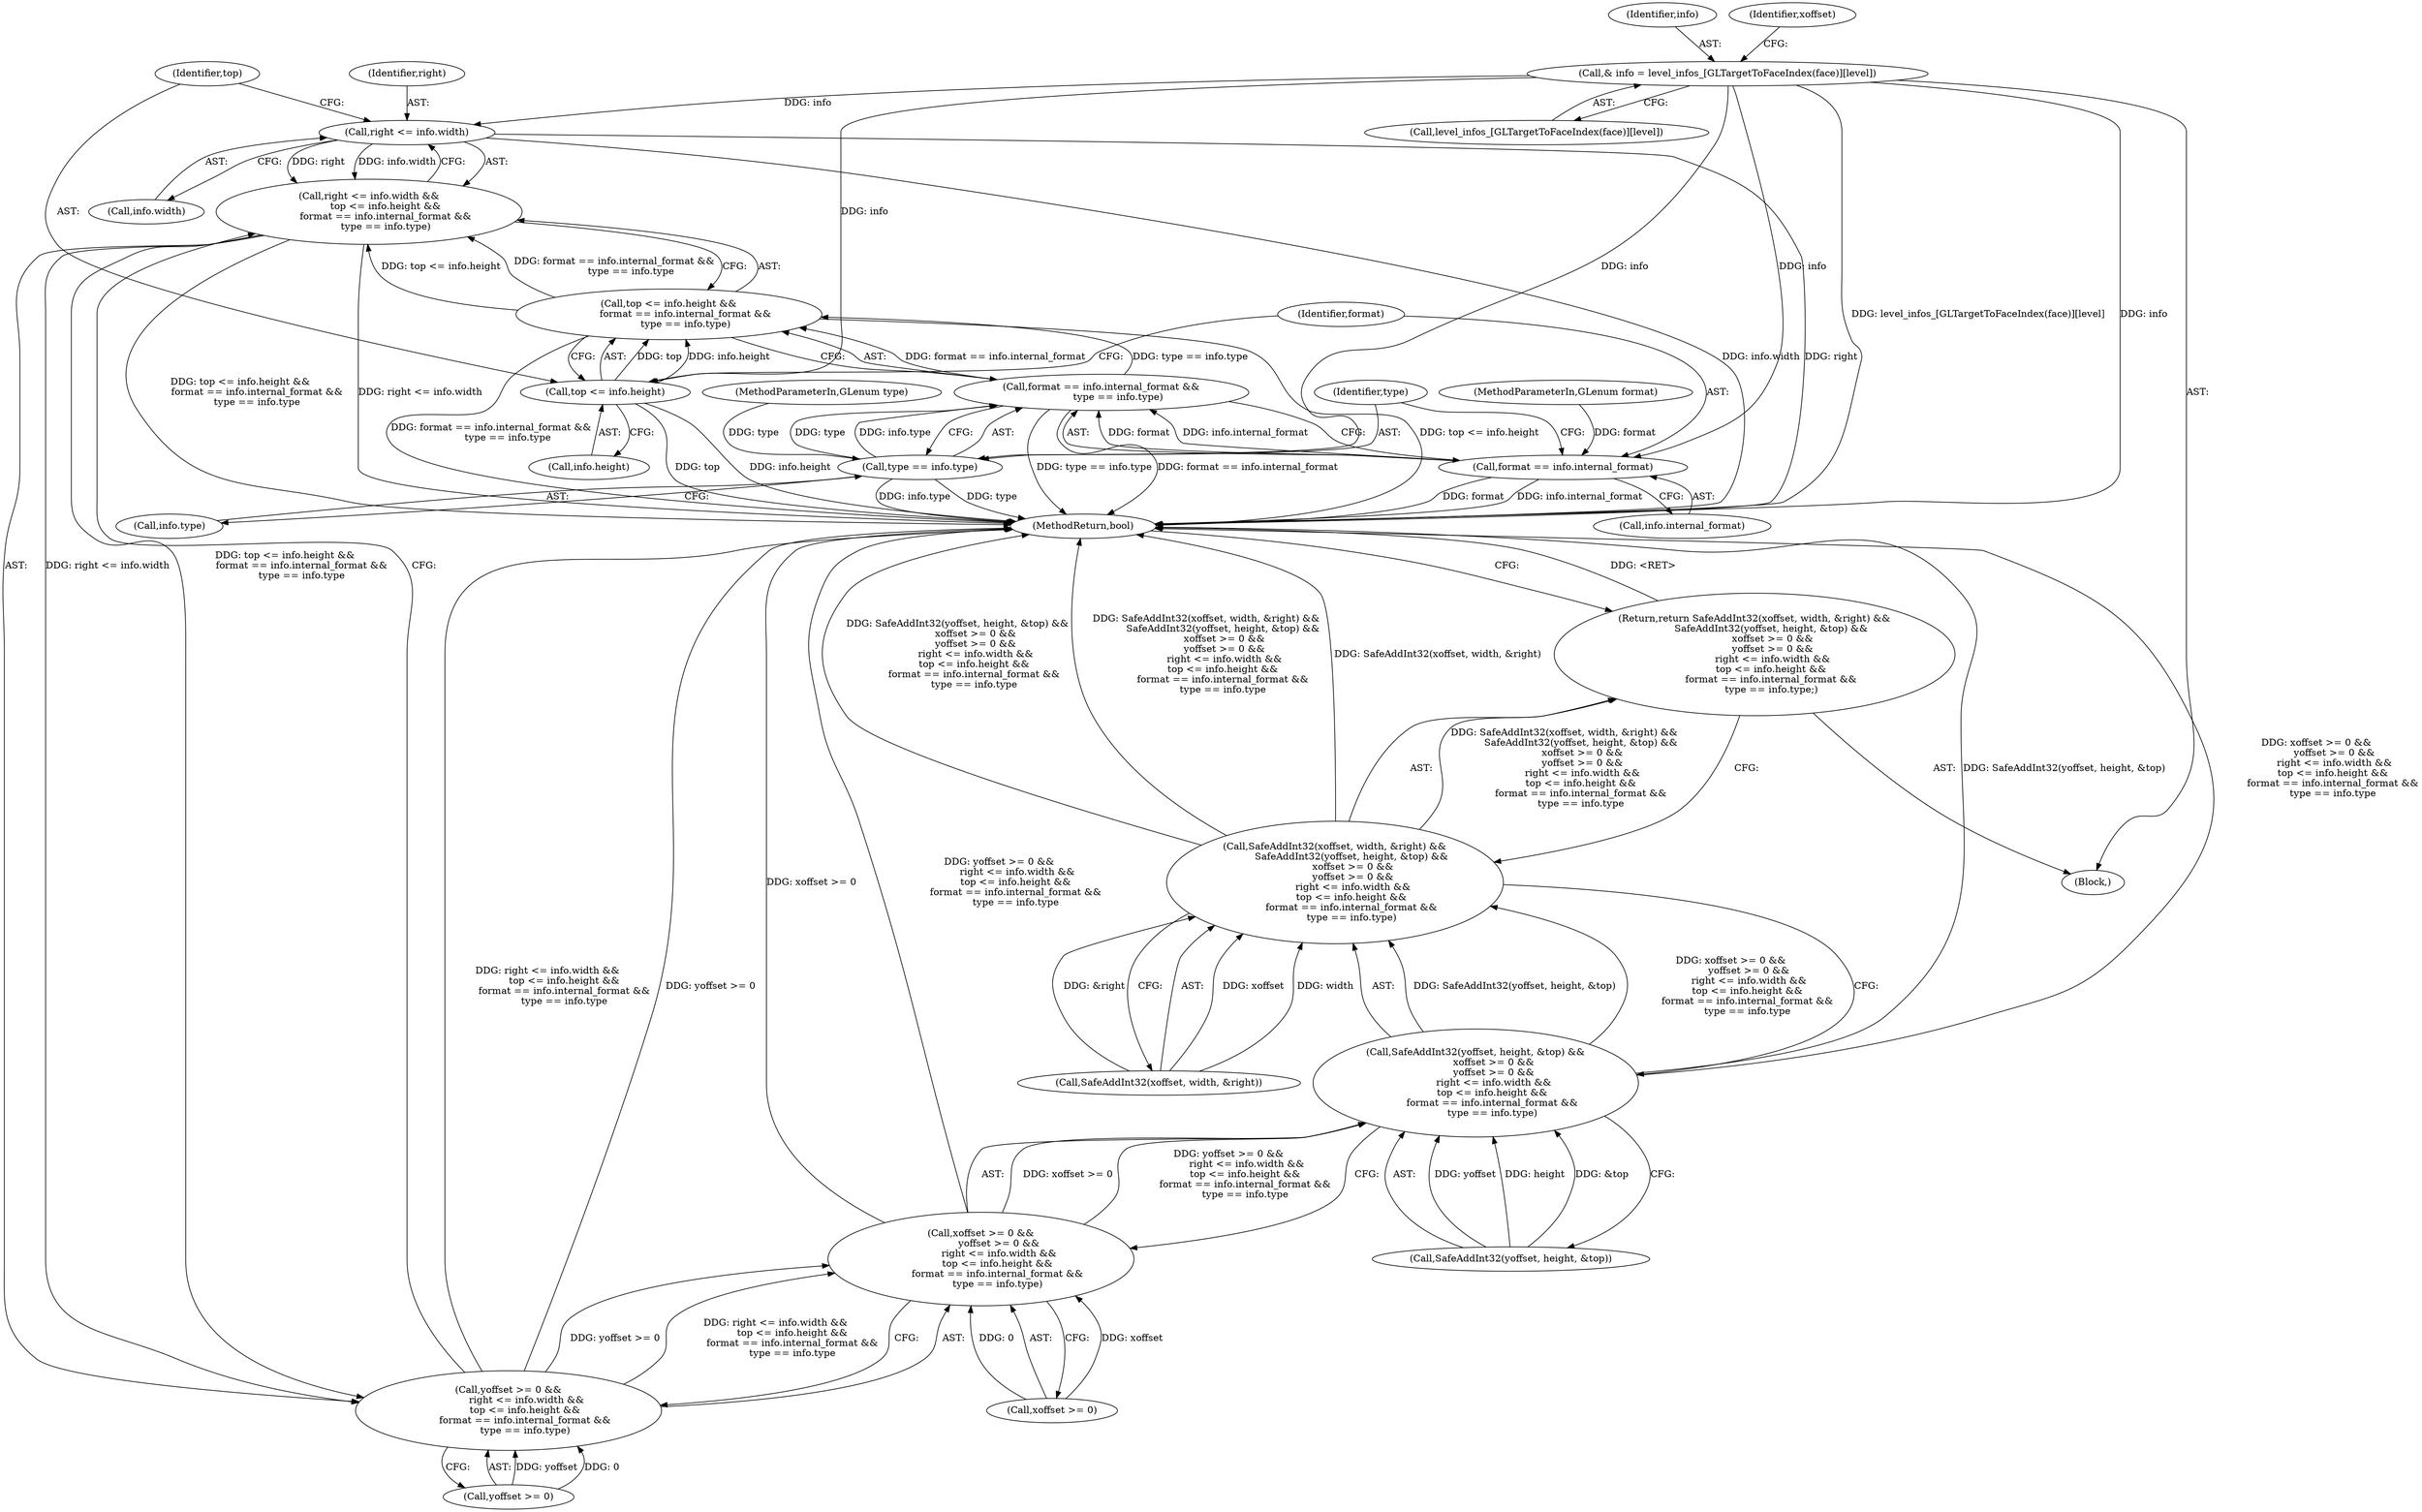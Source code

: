 digraph "0_Chrome_3aad1a37affb1ab70d1897f2b03eb8c077264984_3@array" {
"1000131" [label="(Call,& info = level_infos_[GLTargetToFaceIndex(face)][level])"];
"1000163" [label="(Call,right <= info.width)"];
"1000162" [label="(Call,right <= info.width &&\n           top <= info.height &&\n           format == info.internal_format &&\n           type == info.type)"];
"1000158" [label="(Call,yoffset >= 0 &&\n            right <= info.width &&\n           top <= info.height &&\n           format == info.internal_format &&\n           type == info.type)"];
"1000154" [label="(Call,xoffset >= 0 &&\n            yoffset >= 0 &&\n            right <= info.width &&\n           top <= info.height &&\n           format == info.internal_format &&\n           type == info.type)"];
"1000148" [label="(Call,SafeAddInt32(yoffset, height, &top) &&\n            xoffset >= 0 &&\n            yoffset >= 0 &&\n            right <= info.width &&\n           top <= info.height &&\n           format == info.internal_format &&\n           type == info.type)"];
"1000142" [label="(Call,SafeAddInt32(xoffset, width, &right) &&\n           SafeAddInt32(yoffset, height, &top) &&\n            xoffset >= 0 &&\n            yoffset >= 0 &&\n            right <= info.width &&\n           top <= info.height &&\n           format == info.internal_format &&\n           type == info.type)"];
"1000141" [label="(Return,return SafeAddInt32(xoffset, width, &right) &&\n           SafeAddInt32(yoffset, height, &top) &&\n            xoffset >= 0 &&\n            yoffset >= 0 &&\n            right <= info.width &&\n           top <= info.height &&\n           format == info.internal_format &&\n           type == info.type;)"];
"1000169" [label="(Call,top <= info.height)"];
"1000168" [label="(Call,top <= info.height &&\n           format == info.internal_format &&\n           type == info.type)"];
"1000175" [label="(Call,format == info.internal_format)"];
"1000174" [label="(Call,format == info.internal_format &&\n           type == info.type)"];
"1000180" [label="(Call,type == info.type)"];
"1000182" [label="(Call,info.type)"];
"1000175" [label="(Call,format == info.internal_format)"];
"1000177" [label="(Call,info.internal_format)"];
"1000143" [label="(Call,SafeAddInt32(xoffset, width, &right))"];
"1000180" [label="(Call,type == info.type)"];
"1000155" [label="(Call,xoffset >= 0)"];
"1000141" [label="(Return,return SafeAddInt32(xoffset, width, &right) &&\n           SafeAddInt32(yoffset, height, &top) &&\n            xoffset >= 0 &&\n            yoffset >= 0 &&\n            right <= info.width &&\n           top <= info.height &&\n           format == info.internal_format &&\n           type == info.type;)"];
"1000171" [label="(Call,info.height)"];
"1000165" [label="(Call,info.width)"];
"1000142" [label="(Call,SafeAddInt32(xoffset, width, &right) &&\n           SafeAddInt32(yoffset, height, &top) &&\n            xoffset >= 0 &&\n            yoffset >= 0 &&\n            right <= info.width &&\n           top <= info.height &&\n           format == info.internal_format &&\n           type == info.type)"];
"1000164" [label="(Identifier,right)"];
"1000148" [label="(Call,SafeAddInt32(yoffset, height, &top) &&\n            xoffset >= 0 &&\n            yoffset >= 0 &&\n            right <= info.width &&\n           top <= info.height &&\n           format == info.internal_format &&\n           type == info.type)"];
"1000108" [label="(MethodParameterIn,GLenum type)"];
"1000169" [label="(Call,top <= info.height)"];
"1000129" [label="(Block,)"];
"1000133" [label="(Call,level_infos_[GLTargetToFaceIndex(face)][level])"];
"1000131" [label="(Call,& info = level_infos_[GLTargetToFaceIndex(face)][level])"];
"1000107" [label="(MethodParameterIn,GLenum format)"];
"1000159" [label="(Call,yoffset >= 0)"];
"1000187" [label="(MethodReturn,bool)"];
"1000162" [label="(Call,right <= info.width &&\n           top <= info.height &&\n           format == info.internal_format &&\n           type == info.type)"];
"1000168" [label="(Call,top <= info.height &&\n           format == info.internal_format &&\n           type == info.type)"];
"1000163" [label="(Call,right <= info.width)"];
"1000149" [label="(Call,SafeAddInt32(yoffset, height, &top))"];
"1000154" [label="(Call,xoffset >= 0 &&\n            yoffset >= 0 &&\n            right <= info.width &&\n           top <= info.height &&\n           format == info.internal_format &&\n           type == info.type)"];
"1000176" [label="(Identifier,format)"];
"1000132" [label="(Identifier,info)"];
"1000170" [label="(Identifier,top)"];
"1000174" [label="(Call,format == info.internal_format &&\n           type == info.type)"];
"1000158" [label="(Call,yoffset >= 0 &&\n            right <= info.width &&\n           top <= info.height &&\n           format == info.internal_format &&\n           type == info.type)"];
"1000181" [label="(Identifier,type)"];
"1000144" [label="(Identifier,xoffset)"];
"1000131" -> "1000129"  [label="AST: "];
"1000131" -> "1000133"  [label="CFG: "];
"1000132" -> "1000131"  [label="AST: "];
"1000133" -> "1000131"  [label="AST: "];
"1000144" -> "1000131"  [label="CFG: "];
"1000131" -> "1000187"  [label="DDG: info"];
"1000131" -> "1000187"  [label="DDG: level_infos_[GLTargetToFaceIndex(face)][level]"];
"1000131" -> "1000163"  [label="DDG: info"];
"1000131" -> "1000169"  [label="DDG: info"];
"1000131" -> "1000175"  [label="DDG: info"];
"1000131" -> "1000180"  [label="DDG: info"];
"1000163" -> "1000162"  [label="AST: "];
"1000163" -> "1000165"  [label="CFG: "];
"1000164" -> "1000163"  [label="AST: "];
"1000165" -> "1000163"  [label="AST: "];
"1000170" -> "1000163"  [label="CFG: "];
"1000162" -> "1000163"  [label="CFG: "];
"1000163" -> "1000187"  [label="DDG: right"];
"1000163" -> "1000187"  [label="DDG: info.width"];
"1000163" -> "1000162"  [label="DDG: right"];
"1000163" -> "1000162"  [label="DDG: info.width"];
"1000162" -> "1000158"  [label="AST: "];
"1000162" -> "1000168"  [label="CFG: "];
"1000168" -> "1000162"  [label="AST: "];
"1000158" -> "1000162"  [label="CFG: "];
"1000162" -> "1000187"  [label="DDG: top <= info.height &&\n           format == info.internal_format &&\n           type == info.type"];
"1000162" -> "1000187"  [label="DDG: right <= info.width"];
"1000162" -> "1000158"  [label="DDG: right <= info.width"];
"1000162" -> "1000158"  [label="DDG: top <= info.height &&\n           format == info.internal_format &&\n           type == info.type"];
"1000168" -> "1000162"  [label="DDG: top <= info.height"];
"1000168" -> "1000162"  [label="DDG: format == info.internal_format &&\n           type == info.type"];
"1000158" -> "1000154"  [label="AST: "];
"1000158" -> "1000159"  [label="CFG: "];
"1000159" -> "1000158"  [label="AST: "];
"1000154" -> "1000158"  [label="CFG: "];
"1000158" -> "1000187"  [label="DDG: yoffset >= 0"];
"1000158" -> "1000187"  [label="DDG: right <= info.width &&\n           top <= info.height &&\n           format == info.internal_format &&\n           type == info.type"];
"1000158" -> "1000154"  [label="DDG: yoffset >= 0"];
"1000158" -> "1000154"  [label="DDG: right <= info.width &&\n           top <= info.height &&\n           format == info.internal_format &&\n           type == info.type"];
"1000159" -> "1000158"  [label="DDG: yoffset"];
"1000159" -> "1000158"  [label="DDG: 0"];
"1000154" -> "1000148"  [label="AST: "];
"1000154" -> "1000155"  [label="CFG: "];
"1000155" -> "1000154"  [label="AST: "];
"1000148" -> "1000154"  [label="CFG: "];
"1000154" -> "1000187"  [label="DDG: xoffset >= 0"];
"1000154" -> "1000187"  [label="DDG: yoffset >= 0 &&\n            right <= info.width &&\n           top <= info.height &&\n           format == info.internal_format &&\n           type == info.type"];
"1000154" -> "1000148"  [label="DDG: xoffset >= 0"];
"1000154" -> "1000148"  [label="DDG: yoffset >= 0 &&\n            right <= info.width &&\n           top <= info.height &&\n           format == info.internal_format &&\n           type == info.type"];
"1000155" -> "1000154"  [label="DDG: xoffset"];
"1000155" -> "1000154"  [label="DDG: 0"];
"1000148" -> "1000142"  [label="AST: "];
"1000148" -> "1000149"  [label="CFG: "];
"1000149" -> "1000148"  [label="AST: "];
"1000142" -> "1000148"  [label="CFG: "];
"1000148" -> "1000187"  [label="DDG: xoffset >= 0 &&\n            yoffset >= 0 &&\n            right <= info.width &&\n           top <= info.height &&\n           format == info.internal_format &&\n           type == info.type"];
"1000148" -> "1000187"  [label="DDG: SafeAddInt32(yoffset, height, &top)"];
"1000148" -> "1000142"  [label="DDG: SafeAddInt32(yoffset, height, &top)"];
"1000148" -> "1000142"  [label="DDG: xoffset >= 0 &&\n            yoffset >= 0 &&\n            right <= info.width &&\n           top <= info.height &&\n           format == info.internal_format &&\n           type == info.type"];
"1000149" -> "1000148"  [label="DDG: yoffset"];
"1000149" -> "1000148"  [label="DDG: height"];
"1000149" -> "1000148"  [label="DDG: &top"];
"1000142" -> "1000141"  [label="AST: "];
"1000142" -> "1000143"  [label="CFG: "];
"1000143" -> "1000142"  [label="AST: "];
"1000141" -> "1000142"  [label="CFG: "];
"1000142" -> "1000187"  [label="DDG: SafeAddInt32(xoffset, width, &right) &&\n           SafeAddInt32(yoffset, height, &top) &&\n            xoffset >= 0 &&\n            yoffset >= 0 &&\n            right <= info.width &&\n           top <= info.height &&\n           format == info.internal_format &&\n           type == info.type"];
"1000142" -> "1000187"  [label="DDG: SafeAddInt32(yoffset, height, &top) &&\n            xoffset >= 0 &&\n            yoffset >= 0 &&\n            right <= info.width &&\n           top <= info.height &&\n           format == info.internal_format &&\n           type == info.type"];
"1000142" -> "1000187"  [label="DDG: SafeAddInt32(xoffset, width, &right)"];
"1000142" -> "1000141"  [label="DDG: SafeAddInt32(xoffset, width, &right) &&\n           SafeAddInt32(yoffset, height, &top) &&\n            xoffset >= 0 &&\n            yoffset >= 0 &&\n            right <= info.width &&\n           top <= info.height &&\n           format == info.internal_format &&\n           type == info.type"];
"1000143" -> "1000142"  [label="DDG: xoffset"];
"1000143" -> "1000142"  [label="DDG: width"];
"1000143" -> "1000142"  [label="DDG: &right"];
"1000141" -> "1000129"  [label="AST: "];
"1000187" -> "1000141"  [label="CFG: "];
"1000141" -> "1000187"  [label="DDG: <RET>"];
"1000169" -> "1000168"  [label="AST: "];
"1000169" -> "1000171"  [label="CFG: "];
"1000170" -> "1000169"  [label="AST: "];
"1000171" -> "1000169"  [label="AST: "];
"1000176" -> "1000169"  [label="CFG: "];
"1000168" -> "1000169"  [label="CFG: "];
"1000169" -> "1000187"  [label="DDG: info.height"];
"1000169" -> "1000187"  [label="DDG: top"];
"1000169" -> "1000168"  [label="DDG: top"];
"1000169" -> "1000168"  [label="DDG: info.height"];
"1000168" -> "1000174"  [label="CFG: "];
"1000174" -> "1000168"  [label="AST: "];
"1000168" -> "1000187"  [label="DDG: top <= info.height"];
"1000168" -> "1000187"  [label="DDG: format == info.internal_format &&\n           type == info.type"];
"1000174" -> "1000168"  [label="DDG: format == info.internal_format"];
"1000174" -> "1000168"  [label="DDG: type == info.type"];
"1000175" -> "1000174"  [label="AST: "];
"1000175" -> "1000177"  [label="CFG: "];
"1000176" -> "1000175"  [label="AST: "];
"1000177" -> "1000175"  [label="AST: "];
"1000181" -> "1000175"  [label="CFG: "];
"1000174" -> "1000175"  [label="CFG: "];
"1000175" -> "1000187"  [label="DDG: format"];
"1000175" -> "1000187"  [label="DDG: info.internal_format"];
"1000175" -> "1000174"  [label="DDG: format"];
"1000175" -> "1000174"  [label="DDG: info.internal_format"];
"1000107" -> "1000175"  [label="DDG: format"];
"1000174" -> "1000180"  [label="CFG: "];
"1000180" -> "1000174"  [label="AST: "];
"1000174" -> "1000187"  [label="DDG: type == info.type"];
"1000174" -> "1000187"  [label="DDG: format == info.internal_format"];
"1000180" -> "1000174"  [label="DDG: type"];
"1000180" -> "1000174"  [label="DDG: info.type"];
"1000180" -> "1000182"  [label="CFG: "];
"1000181" -> "1000180"  [label="AST: "];
"1000182" -> "1000180"  [label="AST: "];
"1000180" -> "1000187"  [label="DDG: type"];
"1000180" -> "1000187"  [label="DDG: info.type"];
"1000108" -> "1000180"  [label="DDG: type"];
}
